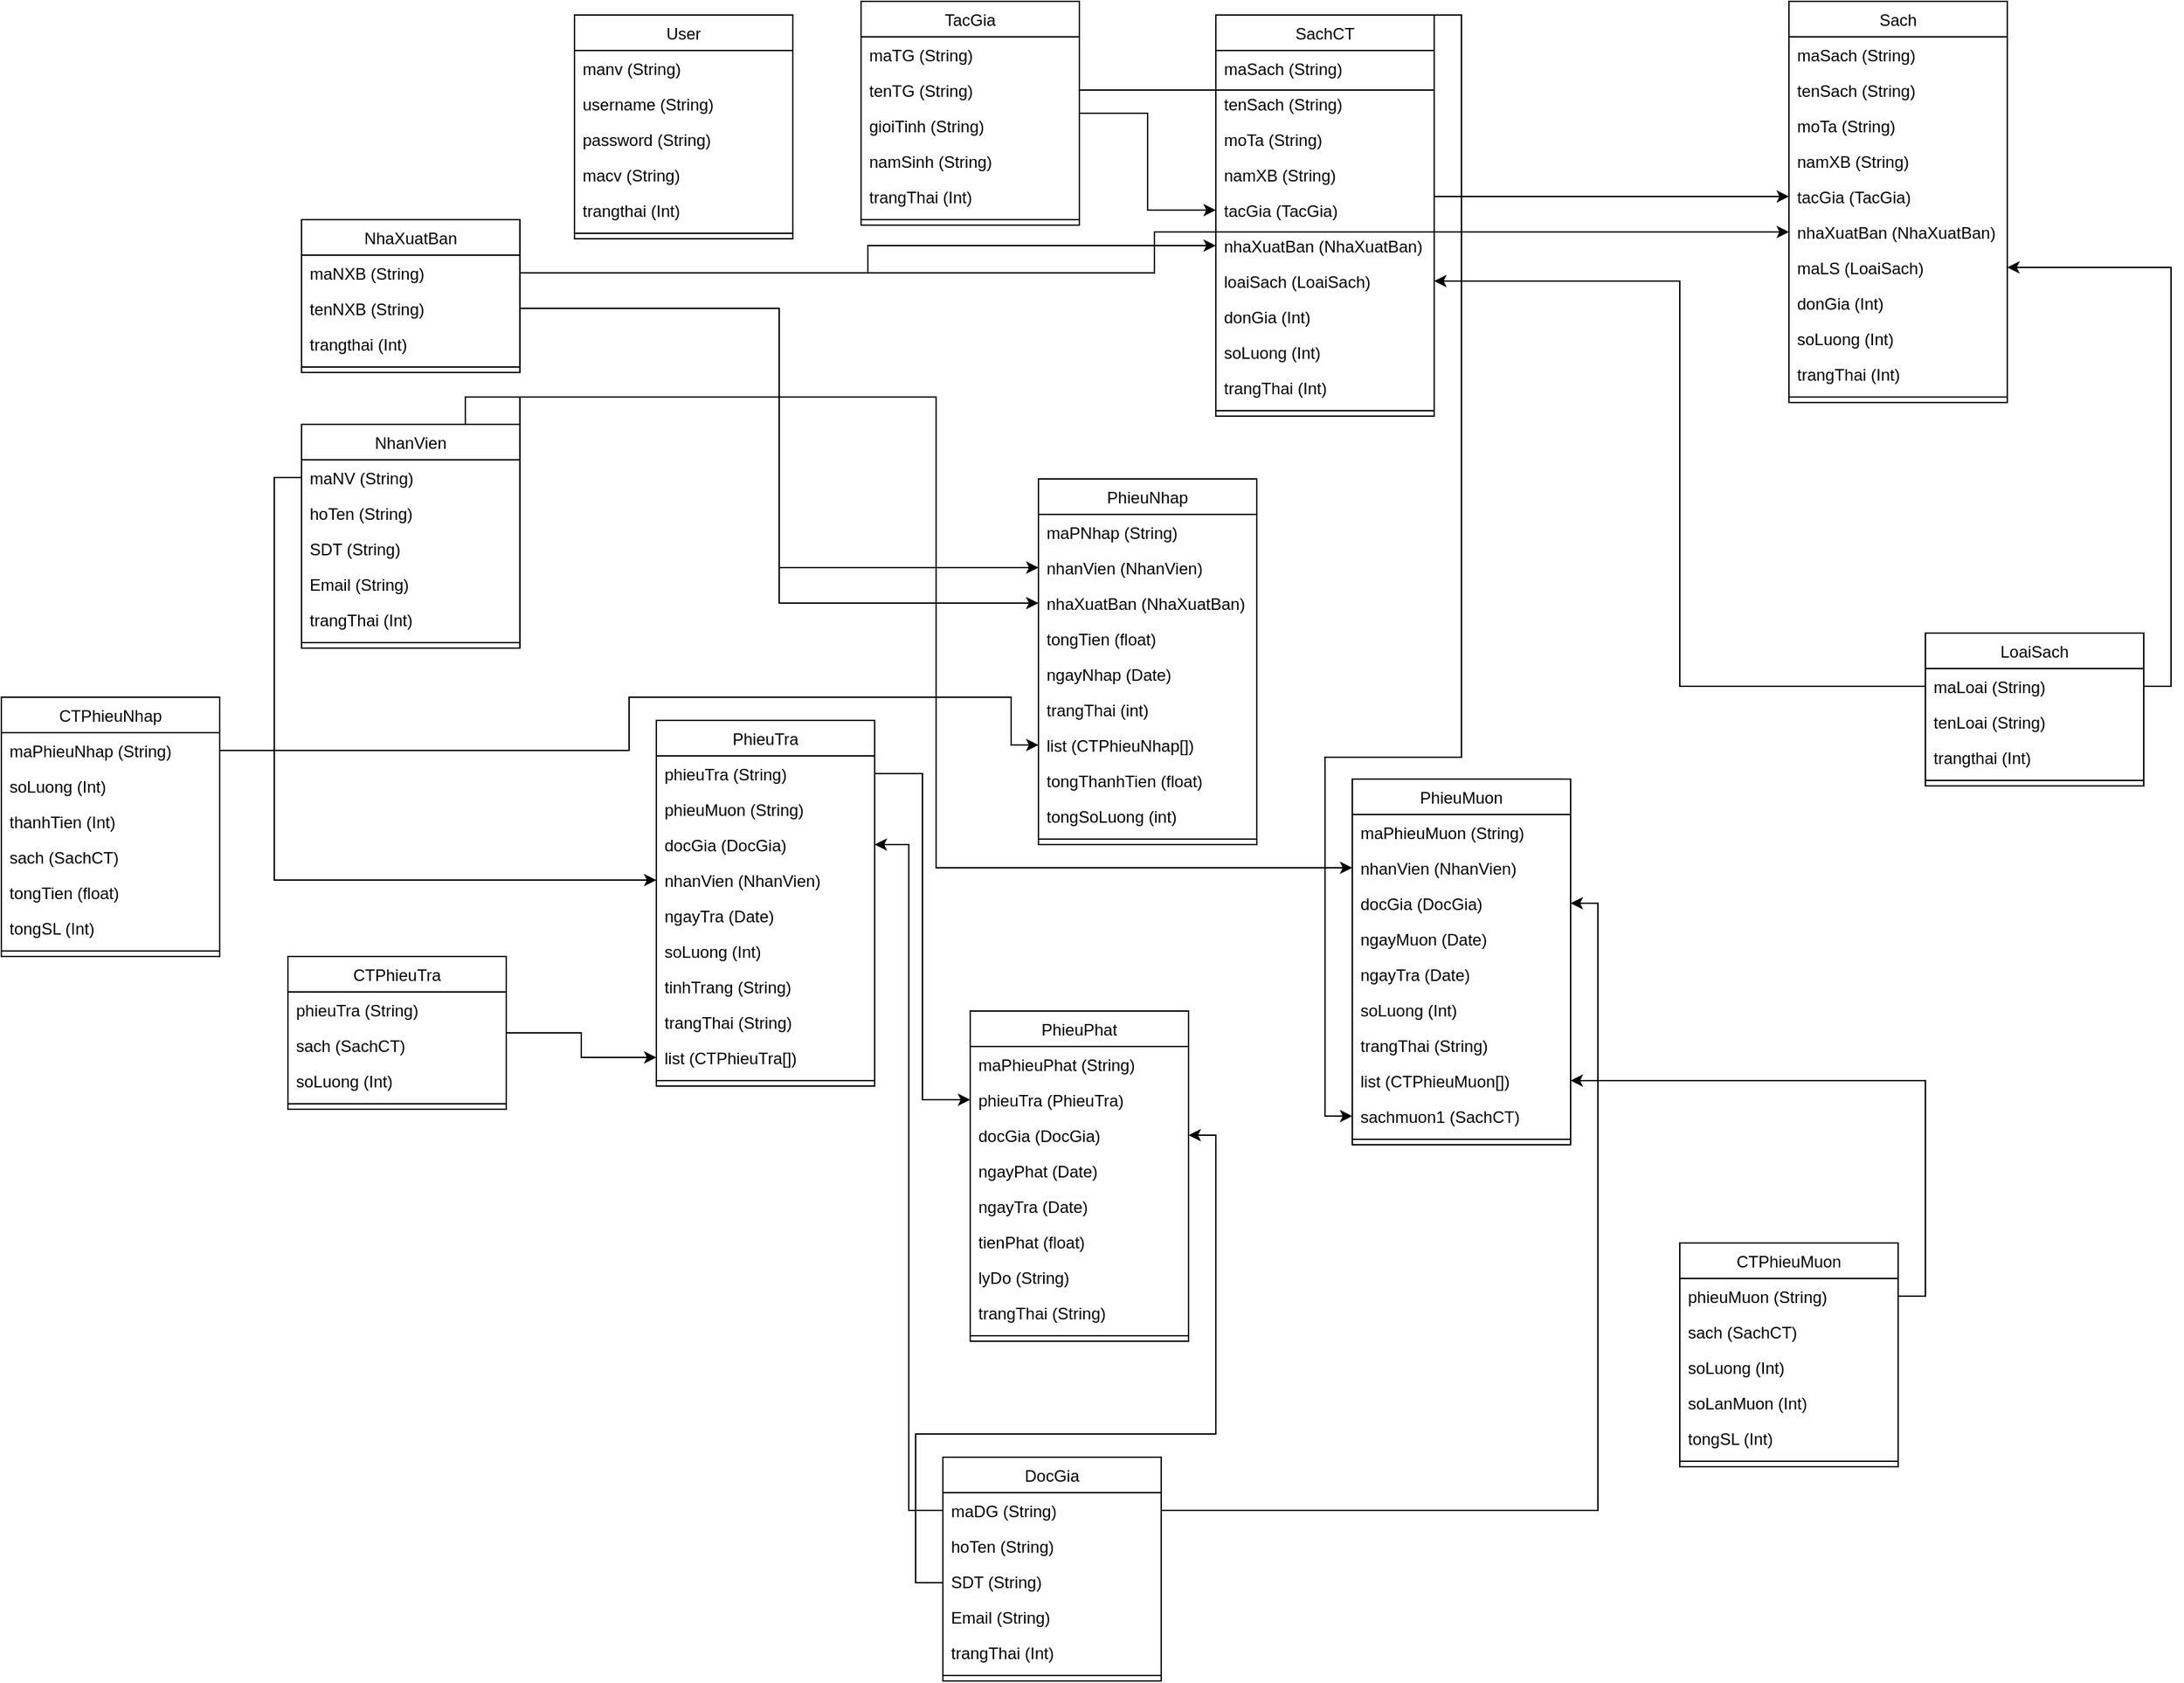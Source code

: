 <mxfile version="24.7.8">
  <diagram id="C5RBs43oDa-KdzZeNtuy" name="Page-1">
    <mxGraphModel dx="4027" dy="1262" grid="1" gridSize="10" guides="1" tooltips="1" connect="1" arrows="1" fold="1" page="1" pageScale="1" pageWidth="1169" pageHeight="827" math="0" shadow="0">
      <root>
        <mxCell id="WIyWlLk6GJQsqaUBKTNV-0" />
        <mxCell id="WIyWlLk6GJQsqaUBKTNV-1" parent="WIyWlLk6GJQsqaUBKTNV-0" />
        <mxCell id="-Nkybz_Cs5495-OaLDw_-42" value="User&#xa;" style="swimlane;fontStyle=0;align=center;verticalAlign=top;childLayout=stackLayout;horizontal=1;startSize=26;horizontalStack=0;resizeParent=1;resizeLast=0;collapsible=1;marginBottom=0;rounded=0;shadow=0;strokeWidth=1;" parent="WIyWlLk6GJQsqaUBKTNV-1" vertex="1">
          <mxGeometry x="-870" y="20" width="160" height="164" as="geometry">
            <mxRectangle x="340" y="380" width="170" height="26" as="alternateBounds" />
          </mxGeometry>
        </mxCell>
        <mxCell id="-Nkybz_Cs5495-OaLDw_-46" value="manv (String)" style="text;align=left;verticalAlign=top;spacingLeft=4;spacingRight=4;overflow=hidden;rotatable=0;points=[[0,0.5],[1,0.5]];portConstraint=eastwest;" parent="-Nkybz_Cs5495-OaLDw_-42" vertex="1">
          <mxGeometry y="26" width="160" height="26" as="geometry" />
        </mxCell>
        <mxCell id="-Nkybz_Cs5495-OaLDw_-47" value="username (String)" style="text;align=left;verticalAlign=top;spacingLeft=4;spacingRight=4;overflow=hidden;rotatable=0;points=[[0,0.5],[1,0.5]];portConstraint=eastwest;" parent="-Nkybz_Cs5495-OaLDw_-42" vertex="1">
          <mxGeometry y="52" width="160" height="26" as="geometry" />
        </mxCell>
        <mxCell id="-Nkybz_Cs5495-OaLDw_-48" value="password (String)" style="text;align=left;verticalAlign=top;spacingLeft=4;spacingRight=4;overflow=hidden;rotatable=0;points=[[0,0.5],[1,0.5]];portConstraint=eastwest;" parent="-Nkybz_Cs5495-OaLDw_-42" vertex="1">
          <mxGeometry y="78" width="160" height="26" as="geometry" />
        </mxCell>
        <mxCell id="-Nkybz_Cs5495-OaLDw_-45" value="macv (String)" style="text;align=left;verticalAlign=top;spacingLeft=4;spacingRight=4;overflow=hidden;rotatable=0;points=[[0,0.5],[1,0.5]];portConstraint=eastwest;" parent="-Nkybz_Cs5495-OaLDw_-42" vertex="1">
          <mxGeometry y="104" width="160" height="26" as="geometry" />
        </mxCell>
        <mxCell id="-Nkybz_Cs5495-OaLDw_-43" value="trangthai (Int)" style="text;align=left;verticalAlign=top;spacingLeft=4;spacingRight=4;overflow=hidden;rotatable=0;points=[[0,0.5],[1,0.5]];portConstraint=eastwest;" parent="-Nkybz_Cs5495-OaLDw_-42" vertex="1">
          <mxGeometry y="130" width="160" height="26" as="geometry" />
        </mxCell>
        <mxCell id="-Nkybz_Cs5495-OaLDw_-44" value="" style="line;html=1;strokeWidth=1;align=left;verticalAlign=middle;spacingTop=-1;spacingLeft=3;spacingRight=3;rotatable=0;labelPosition=right;points=[];portConstraint=eastwest;" parent="-Nkybz_Cs5495-OaLDw_-42" vertex="1">
          <mxGeometry y="156" width="160" height="8" as="geometry" />
        </mxCell>
        <mxCell id="vPlvpUrDzhYc5qitUB37-109" style="edgeStyle=orthogonalEdgeStyle;rounded=0;orthogonalLoop=1;jettySize=auto;html=1;" edge="1" parent="WIyWlLk6GJQsqaUBKTNV-1" source="-Nkybz_Cs5495-OaLDw_-49" target="vPlvpUrDzhYc5qitUB37-5">
          <mxGeometry relative="1" as="geometry" />
        </mxCell>
        <mxCell id="-Nkybz_Cs5495-OaLDw_-49" value="TacGia" style="swimlane;fontStyle=0;align=center;verticalAlign=top;childLayout=stackLayout;horizontal=1;startSize=26;horizontalStack=0;resizeParent=1;resizeLast=0;collapsible=1;marginBottom=0;rounded=0;shadow=0;strokeWidth=1;" parent="WIyWlLk6GJQsqaUBKTNV-1" vertex="1">
          <mxGeometry x="-660" y="10" width="160" height="164" as="geometry">
            <mxRectangle x="340" y="380" width="170" height="26" as="alternateBounds" />
          </mxGeometry>
        </mxCell>
        <mxCell id="-Nkybz_Cs5495-OaLDw_-50" value="maTG (String)" style="text;align=left;verticalAlign=top;spacingLeft=4;spacingRight=4;overflow=hidden;rotatable=0;points=[[0,0.5],[1,0.5]];portConstraint=eastwest;" parent="-Nkybz_Cs5495-OaLDw_-49" vertex="1">
          <mxGeometry y="26" width="160" height="26" as="geometry" />
        </mxCell>
        <mxCell id="-Nkybz_Cs5495-OaLDw_-51" value="tenTG (String)" style="text;align=left;verticalAlign=top;spacingLeft=4;spacingRight=4;overflow=hidden;rotatable=0;points=[[0,0.5],[1,0.5]];portConstraint=eastwest;" parent="-Nkybz_Cs5495-OaLDw_-49" vertex="1">
          <mxGeometry y="52" width="160" height="26" as="geometry" />
        </mxCell>
        <mxCell id="-Nkybz_Cs5495-OaLDw_-52" value="gioiTinh (String)" style="text;align=left;verticalAlign=top;spacingLeft=4;spacingRight=4;overflow=hidden;rotatable=0;points=[[0,0.5],[1,0.5]];portConstraint=eastwest;" parent="-Nkybz_Cs5495-OaLDw_-49" vertex="1">
          <mxGeometry y="78" width="160" height="26" as="geometry" />
        </mxCell>
        <mxCell id="-Nkybz_Cs5495-OaLDw_-53" value="namSinh (String)" style="text;align=left;verticalAlign=top;spacingLeft=4;spacingRight=4;overflow=hidden;rotatable=0;points=[[0,0.5],[1,0.5]];portConstraint=eastwest;" parent="-Nkybz_Cs5495-OaLDw_-49" vertex="1">
          <mxGeometry y="104" width="160" height="26" as="geometry" />
        </mxCell>
        <mxCell id="-Nkybz_Cs5495-OaLDw_-54" value="trangThai (Int)" style="text;align=left;verticalAlign=top;spacingLeft=4;spacingRight=4;overflow=hidden;rotatable=0;points=[[0,0.5],[1,0.5]];portConstraint=eastwest;" parent="-Nkybz_Cs5495-OaLDw_-49" vertex="1">
          <mxGeometry y="130" width="160" height="26" as="geometry" />
        </mxCell>
        <mxCell id="-Nkybz_Cs5495-OaLDw_-55" value="" style="line;html=1;strokeWidth=1;align=left;verticalAlign=middle;spacingTop=-1;spacingLeft=3;spacingRight=3;rotatable=0;labelPosition=right;points=[];portConstraint=eastwest;" parent="-Nkybz_Cs5495-OaLDw_-49" vertex="1">
          <mxGeometry y="156" width="160" height="8" as="geometry" />
        </mxCell>
        <mxCell id="-Nkybz_Cs5495-OaLDw_-56" value="Sach" style="swimlane;fontStyle=0;align=center;verticalAlign=top;childLayout=stackLayout;horizontal=1;startSize=26;horizontalStack=0;resizeParent=1;resizeLast=0;collapsible=1;marginBottom=0;rounded=0;shadow=0;strokeWidth=1;" parent="WIyWlLk6GJQsqaUBKTNV-1" vertex="1">
          <mxGeometry x="20" y="10" width="160" height="294" as="geometry">
            <mxRectangle x="340" y="380" width="170" height="26" as="alternateBounds" />
          </mxGeometry>
        </mxCell>
        <mxCell id="-Nkybz_Cs5495-OaLDw_-57" value="maSach (String)" style="text;align=left;verticalAlign=top;spacingLeft=4;spacingRight=4;overflow=hidden;rotatable=0;points=[[0,0.5],[1,0.5]];portConstraint=eastwest;" parent="-Nkybz_Cs5495-OaLDw_-56" vertex="1">
          <mxGeometry y="26" width="160" height="26" as="geometry" />
        </mxCell>
        <mxCell id="-Nkybz_Cs5495-OaLDw_-58" value="tenSach (String)" style="text;align=left;verticalAlign=top;spacingLeft=4;spacingRight=4;overflow=hidden;rotatable=0;points=[[0,0.5],[1,0.5]];portConstraint=eastwest;" parent="-Nkybz_Cs5495-OaLDw_-56" vertex="1">
          <mxGeometry y="52" width="160" height="26" as="geometry" />
        </mxCell>
        <mxCell id="-Nkybz_Cs5495-OaLDw_-59" value="moTa (String)" style="text;align=left;verticalAlign=top;spacingLeft=4;spacingRight=4;overflow=hidden;rotatable=0;points=[[0,0.5],[1,0.5]];portConstraint=eastwest;" parent="-Nkybz_Cs5495-OaLDw_-56" vertex="1">
          <mxGeometry y="78" width="160" height="26" as="geometry" />
        </mxCell>
        <mxCell id="-Nkybz_Cs5495-OaLDw_-60" value="namXB (String)" style="text;align=left;verticalAlign=top;spacingLeft=4;spacingRight=4;overflow=hidden;rotatable=0;points=[[0,0.5],[1,0.5]];portConstraint=eastwest;" parent="-Nkybz_Cs5495-OaLDw_-56" vertex="1">
          <mxGeometry y="104" width="160" height="26" as="geometry" />
        </mxCell>
        <mxCell id="-Nkybz_Cs5495-OaLDw_-61" value="tacGia (TacGia)" style="text;align=left;verticalAlign=top;spacingLeft=4;spacingRight=4;overflow=hidden;rotatable=0;points=[[0,0.5],[1,0.5]];portConstraint=eastwest;" parent="-Nkybz_Cs5495-OaLDw_-56" vertex="1">
          <mxGeometry y="130" width="160" height="26" as="geometry" />
        </mxCell>
        <mxCell id="-Nkybz_Cs5495-OaLDw_-64" value="nhaXuatBan (NhaXuatBan)" style="text;align=left;verticalAlign=top;spacingLeft=4;spacingRight=4;overflow=hidden;rotatable=0;points=[[0,0.5],[1,0.5]];portConstraint=eastwest;" parent="-Nkybz_Cs5495-OaLDw_-56" vertex="1">
          <mxGeometry y="156" width="160" height="26" as="geometry" />
        </mxCell>
        <mxCell id="-Nkybz_Cs5495-OaLDw_-65" value="maLS (LoaiSach)" style="text;align=left;verticalAlign=top;spacingLeft=4;spacingRight=4;overflow=hidden;rotatable=0;points=[[0,0.5],[1,0.5]];portConstraint=eastwest;" parent="-Nkybz_Cs5495-OaLDw_-56" vertex="1">
          <mxGeometry y="182" width="160" height="26" as="geometry" />
        </mxCell>
        <mxCell id="-Nkybz_Cs5495-OaLDw_-66" value="donGia (Int)" style="text;align=left;verticalAlign=top;spacingLeft=4;spacingRight=4;overflow=hidden;rotatable=0;points=[[0,0.5],[1,0.5]];portConstraint=eastwest;" parent="-Nkybz_Cs5495-OaLDw_-56" vertex="1">
          <mxGeometry y="208" width="160" height="26" as="geometry" />
        </mxCell>
        <mxCell id="-Nkybz_Cs5495-OaLDw_-67" value="soLuong (Int)" style="text;align=left;verticalAlign=top;spacingLeft=4;spacingRight=4;overflow=hidden;rotatable=0;points=[[0,0.5],[1,0.5]];portConstraint=eastwest;" parent="-Nkybz_Cs5495-OaLDw_-56" vertex="1">
          <mxGeometry y="234" width="160" height="26" as="geometry" />
        </mxCell>
        <mxCell id="-Nkybz_Cs5495-OaLDw_-63" value="trangThai (Int)" style="text;align=left;verticalAlign=top;spacingLeft=4;spacingRight=4;overflow=hidden;rotatable=0;points=[[0,0.5],[1,0.5]];portConstraint=eastwest;" parent="-Nkybz_Cs5495-OaLDw_-56" vertex="1">
          <mxGeometry y="260" width="160" height="26" as="geometry" />
        </mxCell>
        <mxCell id="-Nkybz_Cs5495-OaLDw_-62" value="" style="line;html=1;strokeWidth=1;align=left;verticalAlign=middle;spacingTop=-1;spacingLeft=3;spacingRight=3;rotatable=0;labelPosition=right;points=[];portConstraint=eastwest;" parent="-Nkybz_Cs5495-OaLDw_-56" vertex="1">
          <mxGeometry y="286" width="160" height="8" as="geometry" />
        </mxCell>
        <mxCell id="vPlvpUrDzhYc5qitUB37-128" style="edgeStyle=orthogonalEdgeStyle;rounded=0;orthogonalLoop=1;jettySize=auto;html=1;exitX=1;exitY=0;exitDx=0;exitDy=0;entryX=0;entryY=0.5;entryDx=0;entryDy=0;" edge="1" parent="WIyWlLk6GJQsqaUBKTNV-1" source="vPlvpUrDzhYc5qitUB37-0" target="vPlvpUrDzhYc5qitUB37-55">
          <mxGeometry relative="1" as="geometry">
            <Array as="points">
              <mxPoint x="-220" y="20" />
              <mxPoint x="-220" y="564" />
              <mxPoint x="-320" y="564" />
              <mxPoint x="-320" y="827" />
            </Array>
          </mxGeometry>
        </mxCell>
        <mxCell id="vPlvpUrDzhYc5qitUB37-0" value="SachCT" style="swimlane;fontStyle=0;align=center;verticalAlign=top;childLayout=stackLayout;horizontal=1;startSize=26;horizontalStack=0;resizeParent=1;resizeLast=0;collapsible=1;marginBottom=0;rounded=0;shadow=0;strokeWidth=1;" vertex="1" parent="WIyWlLk6GJQsqaUBKTNV-1">
          <mxGeometry x="-400" y="20" width="160" height="294" as="geometry">
            <mxRectangle x="340" y="380" width="170" height="26" as="alternateBounds" />
          </mxGeometry>
        </mxCell>
        <mxCell id="vPlvpUrDzhYc5qitUB37-1" value="maSach (String)" style="text;align=left;verticalAlign=top;spacingLeft=4;spacingRight=4;overflow=hidden;rotatable=0;points=[[0,0.5],[1,0.5]];portConstraint=eastwest;" vertex="1" parent="vPlvpUrDzhYc5qitUB37-0">
          <mxGeometry y="26" width="160" height="26" as="geometry" />
        </mxCell>
        <mxCell id="vPlvpUrDzhYc5qitUB37-2" value="tenSach (String)" style="text;align=left;verticalAlign=top;spacingLeft=4;spacingRight=4;overflow=hidden;rotatable=0;points=[[0,0.5],[1,0.5]];portConstraint=eastwest;" vertex="1" parent="vPlvpUrDzhYc5qitUB37-0">
          <mxGeometry y="52" width="160" height="26" as="geometry" />
        </mxCell>
        <mxCell id="vPlvpUrDzhYc5qitUB37-3" value="moTa (String)" style="text;align=left;verticalAlign=top;spacingLeft=4;spacingRight=4;overflow=hidden;rotatable=0;points=[[0,0.5],[1,0.5]];portConstraint=eastwest;" vertex="1" parent="vPlvpUrDzhYc5qitUB37-0">
          <mxGeometry y="78" width="160" height="26" as="geometry" />
        </mxCell>
        <mxCell id="vPlvpUrDzhYc5qitUB37-4" value="namXB (String)" style="text;align=left;verticalAlign=top;spacingLeft=4;spacingRight=4;overflow=hidden;rotatable=0;points=[[0,0.5],[1,0.5]];portConstraint=eastwest;" vertex="1" parent="vPlvpUrDzhYc5qitUB37-0">
          <mxGeometry y="104" width="160" height="26" as="geometry" />
        </mxCell>
        <mxCell id="vPlvpUrDzhYc5qitUB37-5" value="tacGia (TacGia)" style="text;align=left;verticalAlign=top;spacingLeft=4;spacingRight=4;overflow=hidden;rotatable=0;points=[[0,0.5],[1,0.5]];portConstraint=eastwest;" vertex="1" parent="vPlvpUrDzhYc5qitUB37-0">
          <mxGeometry y="130" width="160" height="26" as="geometry" />
        </mxCell>
        <mxCell id="vPlvpUrDzhYc5qitUB37-6" value="nhaXuatBan (NhaXuatBan)" style="text;align=left;verticalAlign=top;spacingLeft=4;spacingRight=4;overflow=hidden;rotatable=0;points=[[0,0.5],[1,0.5]];portConstraint=eastwest;" vertex="1" parent="vPlvpUrDzhYc5qitUB37-0">
          <mxGeometry y="156" width="160" height="26" as="geometry" />
        </mxCell>
        <mxCell id="vPlvpUrDzhYc5qitUB37-7" value="loaiSach (LoaiSach)" style="text;align=left;verticalAlign=top;spacingLeft=4;spacingRight=4;overflow=hidden;rotatable=0;points=[[0,0.5],[1,0.5]];portConstraint=eastwest;" vertex="1" parent="vPlvpUrDzhYc5qitUB37-0">
          <mxGeometry y="182" width="160" height="26" as="geometry" />
        </mxCell>
        <mxCell id="vPlvpUrDzhYc5qitUB37-8" value="donGia (Int)" style="text;align=left;verticalAlign=top;spacingLeft=4;spacingRight=4;overflow=hidden;rotatable=0;points=[[0,0.5],[1,0.5]];portConstraint=eastwest;" vertex="1" parent="vPlvpUrDzhYc5qitUB37-0">
          <mxGeometry y="208" width="160" height="26" as="geometry" />
        </mxCell>
        <mxCell id="vPlvpUrDzhYc5qitUB37-9" value="soLuong (Int)" style="text;align=left;verticalAlign=top;spacingLeft=4;spacingRight=4;overflow=hidden;rotatable=0;points=[[0,0.5],[1,0.5]];portConstraint=eastwest;" vertex="1" parent="vPlvpUrDzhYc5qitUB37-0">
          <mxGeometry y="234" width="160" height="26" as="geometry" />
        </mxCell>
        <mxCell id="vPlvpUrDzhYc5qitUB37-10" value="trangThai (Int)" style="text;align=left;verticalAlign=top;spacingLeft=4;spacingRight=4;overflow=hidden;rotatable=0;points=[[0,0.5],[1,0.5]];portConstraint=eastwest;" vertex="1" parent="vPlvpUrDzhYc5qitUB37-0">
          <mxGeometry y="260" width="160" height="26" as="geometry" />
        </mxCell>
        <mxCell id="vPlvpUrDzhYc5qitUB37-11" value="" style="line;html=1;strokeWidth=1;align=left;verticalAlign=middle;spacingTop=-1;spacingLeft=3;spacingRight=3;rotatable=0;labelPosition=right;points=[];portConstraint=eastwest;" vertex="1" parent="vPlvpUrDzhYc5qitUB37-0">
          <mxGeometry y="286" width="160" height="8" as="geometry" />
        </mxCell>
        <mxCell id="vPlvpUrDzhYc5qitUB37-12" value="PhieuPhat" style="swimlane;fontStyle=0;align=center;verticalAlign=top;childLayout=stackLayout;horizontal=1;startSize=26;horizontalStack=0;resizeParent=1;resizeLast=0;collapsible=1;marginBottom=0;rounded=0;shadow=0;strokeWidth=1;" vertex="1" parent="WIyWlLk6GJQsqaUBKTNV-1">
          <mxGeometry x="-580" y="750" width="160" height="242" as="geometry">
            <mxRectangle x="340" y="380" width="170" height="26" as="alternateBounds" />
          </mxGeometry>
        </mxCell>
        <mxCell id="vPlvpUrDzhYc5qitUB37-13" value="maPhieuPhat (String)" style="text;align=left;verticalAlign=top;spacingLeft=4;spacingRight=4;overflow=hidden;rotatable=0;points=[[0,0.5],[1,0.5]];portConstraint=eastwest;" vertex="1" parent="vPlvpUrDzhYc5qitUB37-12">
          <mxGeometry y="26" width="160" height="26" as="geometry" />
        </mxCell>
        <mxCell id="vPlvpUrDzhYc5qitUB37-14" value="phieuTra (PhieuTra)" style="text;align=left;verticalAlign=top;spacingLeft=4;spacingRight=4;overflow=hidden;rotatable=0;points=[[0,0.5],[1,0.5]];portConstraint=eastwest;" vertex="1" parent="vPlvpUrDzhYc5qitUB37-12">
          <mxGeometry y="52" width="160" height="26" as="geometry" />
        </mxCell>
        <mxCell id="vPlvpUrDzhYc5qitUB37-15" value="docGia (DocGia)" style="text;align=left;verticalAlign=top;spacingLeft=4;spacingRight=4;overflow=hidden;rotatable=0;points=[[0,0.5],[1,0.5]];portConstraint=eastwest;" vertex="1" parent="vPlvpUrDzhYc5qitUB37-12">
          <mxGeometry y="78" width="160" height="26" as="geometry" />
        </mxCell>
        <mxCell id="vPlvpUrDzhYc5qitUB37-17" value="ngayPhat (Date)" style="text;align=left;verticalAlign=top;spacingLeft=4;spacingRight=4;overflow=hidden;rotatable=0;points=[[0,0.5],[1,0.5]];portConstraint=eastwest;" vertex="1" parent="vPlvpUrDzhYc5qitUB37-12">
          <mxGeometry y="104" width="160" height="26" as="geometry" />
        </mxCell>
        <mxCell id="vPlvpUrDzhYc5qitUB37-23" value="ngayTra (Date)" style="text;align=left;verticalAlign=top;spacingLeft=4;spacingRight=4;overflow=hidden;rotatable=0;points=[[0,0.5],[1,0.5]];portConstraint=eastwest;" vertex="1" parent="vPlvpUrDzhYc5qitUB37-12">
          <mxGeometry y="130" width="160" height="26" as="geometry" />
        </mxCell>
        <mxCell id="vPlvpUrDzhYc5qitUB37-18" value="tienPhat (float)" style="text;align=left;verticalAlign=top;spacingLeft=4;spacingRight=4;overflow=hidden;rotatable=0;points=[[0,0.5],[1,0.5]];portConstraint=eastwest;" vertex="1" parent="vPlvpUrDzhYc5qitUB37-12">
          <mxGeometry y="156" width="160" height="26" as="geometry" />
        </mxCell>
        <mxCell id="vPlvpUrDzhYc5qitUB37-20" value="lyDo (String)" style="text;align=left;verticalAlign=top;spacingLeft=4;spacingRight=4;overflow=hidden;rotatable=0;points=[[0,0.5],[1,0.5]];portConstraint=eastwest;" vertex="1" parent="vPlvpUrDzhYc5qitUB37-12">
          <mxGeometry y="182" width="160" height="26" as="geometry" />
        </mxCell>
        <mxCell id="vPlvpUrDzhYc5qitUB37-24" value="trangThai (String)" style="text;align=left;verticalAlign=top;spacingLeft=4;spacingRight=4;overflow=hidden;rotatable=0;points=[[0,0.5],[1,0.5]];portConstraint=eastwest;" vertex="1" parent="vPlvpUrDzhYc5qitUB37-12">
          <mxGeometry y="208" width="160" height="26" as="geometry" />
        </mxCell>
        <mxCell id="vPlvpUrDzhYc5qitUB37-22" value="" style="line;html=1;strokeWidth=1;align=left;verticalAlign=middle;spacingTop=-1;spacingLeft=3;spacingRight=3;rotatable=0;labelPosition=right;points=[];portConstraint=eastwest;" vertex="1" parent="vPlvpUrDzhYc5qitUB37-12">
          <mxGeometry y="234" width="160" height="8" as="geometry" />
        </mxCell>
        <mxCell id="vPlvpUrDzhYc5qitUB37-35" value="PhieuNhap" style="swimlane;fontStyle=0;align=center;verticalAlign=top;childLayout=stackLayout;horizontal=1;startSize=26;horizontalStack=0;resizeParent=1;resizeLast=0;collapsible=1;marginBottom=0;rounded=0;shadow=0;strokeWidth=1;" vertex="1" parent="WIyWlLk6GJQsqaUBKTNV-1">
          <mxGeometry x="-530" y="360" width="160" height="268" as="geometry">
            <mxRectangle x="340" y="380" width="170" height="26" as="alternateBounds" />
          </mxGeometry>
        </mxCell>
        <mxCell id="vPlvpUrDzhYc5qitUB37-36" value="maPNhap (String)" style="text;align=left;verticalAlign=top;spacingLeft=4;spacingRight=4;overflow=hidden;rotatable=0;points=[[0,0.5],[1,0.5]];portConstraint=eastwest;" vertex="1" parent="vPlvpUrDzhYc5qitUB37-35">
          <mxGeometry y="26" width="160" height="26" as="geometry" />
        </mxCell>
        <mxCell id="vPlvpUrDzhYc5qitUB37-39" value="nhanVien (NhanVien)" style="text;align=left;verticalAlign=top;spacingLeft=4;spacingRight=4;overflow=hidden;rotatable=0;points=[[0,0.5],[1,0.5]];portConstraint=eastwest;" vertex="1" parent="vPlvpUrDzhYc5qitUB37-35">
          <mxGeometry y="52" width="160" height="26" as="geometry" />
        </mxCell>
        <mxCell id="vPlvpUrDzhYc5qitUB37-38" value="nhaXuatBan (NhaXuatBan)" style="text;align=left;verticalAlign=top;spacingLeft=4;spacingRight=4;overflow=hidden;rotatable=0;points=[[0,0.5],[1,0.5]];portConstraint=eastwest;" vertex="1" parent="vPlvpUrDzhYc5qitUB37-35">
          <mxGeometry y="78" width="160" height="26" as="geometry" />
        </mxCell>
        <mxCell id="vPlvpUrDzhYc5qitUB37-41" value="tongTien (float)" style="text;align=left;verticalAlign=top;spacingLeft=4;spacingRight=4;overflow=hidden;rotatable=0;points=[[0,0.5],[1,0.5]];portConstraint=eastwest;" vertex="1" parent="vPlvpUrDzhYc5qitUB37-35">
          <mxGeometry y="104" width="160" height="26" as="geometry" />
        </mxCell>
        <mxCell id="vPlvpUrDzhYc5qitUB37-40" value="ngayNhap (Date)" style="text;align=left;verticalAlign=top;spacingLeft=4;spacingRight=4;overflow=hidden;rotatable=0;points=[[0,0.5],[1,0.5]];portConstraint=eastwest;" vertex="1" parent="vPlvpUrDzhYc5qitUB37-35">
          <mxGeometry y="130" width="160" height="26" as="geometry" />
        </mxCell>
        <mxCell id="vPlvpUrDzhYc5qitUB37-43" value="trangThai (int)" style="text;align=left;verticalAlign=top;spacingLeft=4;spacingRight=4;overflow=hidden;rotatable=0;points=[[0,0.5],[1,0.5]];portConstraint=eastwest;" vertex="1" parent="vPlvpUrDzhYc5qitUB37-35">
          <mxGeometry y="156" width="160" height="26" as="geometry" />
        </mxCell>
        <mxCell id="vPlvpUrDzhYc5qitUB37-44" value="list (CTPhieuNhap[])" style="text;align=left;verticalAlign=top;spacingLeft=4;spacingRight=4;overflow=hidden;rotatable=0;points=[[0,0.5],[1,0.5]];portConstraint=eastwest;" vertex="1" parent="vPlvpUrDzhYc5qitUB37-35">
          <mxGeometry y="182" width="160" height="26" as="geometry" />
        </mxCell>
        <mxCell id="vPlvpUrDzhYc5qitUB37-46" value="tongThanhTien (float)" style="text;align=left;verticalAlign=top;spacingLeft=4;spacingRight=4;overflow=hidden;rotatable=0;points=[[0,0.5],[1,0.5]];portConstraint=eastwest;" vertex="1" parent="vPlvpUrDzhYc5qitUB37-35">
          <mxGeometry y="208" width="160" height="26" as="geometry" />
        </mxCell>
        <mxCell id="vPlvpUrDzhYc5qitUB37-47" value="tongSoLuong (int)" style="text;align=left;verticalAlign=top;spacingLeft=4;spacingRight=4;overflow=hidden;rotatable=0;points=[[0,0.5],[1,0.5]];portConstraint=eastwest;" vertex="1" parent="vPlvpUrDzhYc5qitUB37-35">
          <mxGeometry y="234" width="160" height="26" as="geometry" />
        </mxCell>
        <mxCell id="vPlvpUrDzhYc5qitUB37-45" value="" style="line;html=1;strokeWidth=1;align=left;verticalAlign=middle;spacingTop=-1;spacingLeft=3;spacingRight=3;rotatable=0;labelPosition=right;points=[];portConstraint=eastwest;" vertex="1" parent="vPlvpUrDzhYc5qitUB37-35">
          <mxGeometry y="260" width="160" height="8" as="geometry" />
        </mxCell>
        <mxCell id="vPlvpUrDzhYc5qitUB37-48" value="PhieuMuon" style="swimlane;fontStyle=0;align=center;verticalAlign=top;childLayout=stackLayout;horizontal=1;startSize=26;horizontalStack=0;resizeParent=1;resizeLast=0;collapsible=1;marginBottom=0;rounded=0;shadow=0;strokeWidth=1;" vertex="1" parent="WIyWlLk6GJQsqaUBKTNV-1">
          <mxGeometry x="-300" y="580" width="160" height="268" as="geometry">
            <mxRectangle x="340" y="380" width="170" height="26" as="alternateBounds" />
          </mxGeometry>
        </mxCell>
        <mxCell id="vPlvpUrDzhYc5qitUB37-49" value="maPhieuMuon (String)" style="text;align=left;verticalAlign=top;spacingLeft=4;spacingRight=4;overflow=hidden;rotatable=0;points=[[0,0.5],[1,0.5]];portConstraint=eastwest;" vertex="1" parent="vPlvpUrDzhYc5qitUB37-48">
          <mxGeometry y="26" width="160" height="26" as="geometry" />
        </mxCell>
        <mxCell id="vPlvpUrDzhYc5qitUB37-52" value="nhanVien (NhanVien)" style="text;align=left;verticalAlign=top;spacingLeft=4;spacingRight=4;overflow=hidden;rotatable=0;points=[[0,0.5],[1,0.5]];portConstraint=eastwest;" vertex="1" parent="vPlvpUrDzhYc5qitUB37-48">
          <mxGeometry y="52" width="160" height="26" as="geometry" />
        </mxCell>
        <mxCell id="vPlvpUrDzhYc5qitUB37-51" value="docGia (DocGia)" style="text;align=left;verticalAlign=top;spacingLeft=4;spacingRight=4;overflow=hidden;rotatable=0;points=[[0,0.5],[1,0.5]];portConstraint=eastwest;" vertex="1" parent="vPlvpUrDzhYc5qitUB37-48">
          <mxGeometry y="78" width="160" height="26" as="geometry" />
        </mxCell>
        <mxCell id="vPlvpUrDzhYc5qitUB37-59" value="ngayMuon (Date)" style="text;align=left;verticalAlign=top;spacingLeft=4;spacingRight=4;overflow=hidden;rotatable=0;points=[[0,0.5],[1,0.5]];portConstraint=eastwest;" vertex="1" parent="vPlvpUrDzhYc5qitUB37-48">
          <mxGeometry y="104" width="160" height="26" as="geometry" />
        </mxCell>
        <mxCell id="vPlvpUrDzhYc5qitUB37-53" value="ngayTra (Date)" style="text;align=left;verticalAlign=top;spacingLeft=4;spacingRight=4;overflow=hidden;rotatable=0;points=[[0,0.5],[1,0.5]];portConstraint=eastwest;" vertex="1" parent="vPlvpUrDzhYc5qitUB37-48">
          <mxGeometry y="130" width="160" height="26" as="geometry" />
        </mxCell>
        <mxCell id="vPlvpUrDzhYc5qitUB37-54" value="soLuong (Int)" style="text;align=left;verticalAlign=top;spacingLeft=4;spacingRight=4;overflow=hidden;rotatable=0;points=[[0,0.5],[1,0.5]];portConstraint=eastwest;" vertex="1" parent="vPlvpUrDzhYc5qitUB37-48">
          <mxGeometry y="156" width="160" height="26" as="geometry" />
        </mxCell>
        <mxCell id="vPlvpUrDzhYc5qitUB37-56" value="trangThai (String)" style="text;align=left;verticalAlign=top;spacingLeft=4;spacingRight=4;overflow=hidden;rotatable=0;points=[[0,0.5],[1,0.5]];portConstraint=eastwest;" vertex="1" parent="vPlvpUrDzhYc5qitUB37-48">
          <mxGeometry y="182" width="160" height="26" as="geometry" />
        </mxCell>
        <mxCell id="vPlvpUrDzhYc5qitUB37-57" value="list (CTPhieuMuon[])" style="text;align=left;verticalAlign=top;spacingLeft=4;spacingRight=4;overflow=hidden;rotatable=0;points=[[0,0.5],[1,0.5]];portConstraint=eastwest;" vertex="1" parent="vPlvpUrDzhYc5qitUB37-48">
          <mxGeometry y="208" width="160" height="26" as="geometry" />
        </mxCell>
        <mxCell id="vPlvpUrDzhYc5qitUB37-55" value="sachmuon1 (SachCT)" style="text;align=left;verticalAlign=top;spacingLeft=4;spacingRight=4;overflow=hidden;rotatable=0;points=[[0,0.5],[1,0.5]];portConstraint=eastwest;" vertex="1" parent="vPlvpUrDzhYc5qitUB37-48">
          <mxGeometry y="234" width="160" height="26" as="geometry" />
        </mxCell>
        <mxCell id="vPlvpUrDzhYc5qitUB37-58" value="" style="line;html=1;strokeWidth=1;align=left;verticalAlign=middle;spacingTop=-1;spacingLeft=3;spacingRight=3;rotatable=0;labelPosition=right;points=[];portConstraint=eastwest;" vertex="1" parent="vPlvpUrDzhYc5qitUB37-48">
          <mxGeometry y="260" width="160" height="8" as="geometry" />
        </mxCell>
        <mxCell id="vPlvpUrDzhYc5qitUB37-60" value="NhaXuatBan" style="swimlane;fontStyle=0;align=center;verticalAlign=top;childLayout=stackLayout;horizontal=1;startSize=26;horizontalStack=0;resizeParent=1;resizeLast=0;collapsible=1;marginBottom=0;rounded=0;shadow=0;strokeWidth=1;" vertex="1" parent="WIyWlLk6GJQsqaUBKTNV-1">
          <mxGeometry x="-1070" y="170" width="160" height="112" as="geometry">
            <mxRectangle x="340" y="380" width="170" height="26" as="alternateBounds" />
          </mxGeometry>
        </mxCell>
        <mxCell id="vPlvpUrDzhYc5qitUB37-61" value="maNXB (String)" style="text;align=left;verticalAlign=top;spacingLeft=4;spacingRight=4;overflow=hidden;rotatable=0;points=[[0,0.5],[1,0.5]];portConstraint=eastwest;" vertex="1" parent="vPlvpUrDzhYc5qitUB37-60">
          <mxGeometry y="26" width="160" height="26" as="geometry" />
        </mxCell>
        <mxCell id="vPlvpUrDzhYc5qitUB37-62" value="tenNXB (String)" style="text;align=left;verticalAlign=top;spacingLeft=4;spacingRight=4;overflow=hidden;rotatable=0;points=[[0,0.5],[1,0.5]];portConstraint=eastwest;" vertex="1" parent="vPlvpUrDzhYc5qitUB37-60">
          <mxGeometry y="52" width="160" height="26" as="geometry" />
        </mxCell>
        <mxCell id="vPlvpUrDzhYc5qitUB37-65" value="trangthai (Int)" style="text;align=left;verticalAlign=top;spacingLeft=4;spacingRight=4;overflow=hidden;rotatable=0;points=[[0,0.5],[1,0.5]];portConstraint=eastwest;" vertex="1" parent="vPlvpUrDzhYc5qitUB37-60">
          <mxGeometry y="78" width="160" height="26" as="geometry" />
        </mxCell>
        <mxCell id="vPlvpUrDzhYc5qitUB37-66" value="" style="line;html=1;strokeWidth=1;align=left;verticalAlign=middle;spacingTop=-1;spacingLeft=3;spacingRight=3;rotatable=0;labelPosition=right;points=[];portConstraint=eastwest;" vertex="1" parent="vPlvpUrDzhYc5qitUB37-60">
          <mxGeometry y="104" width="160" height="8" as="geometry" />
        </mxCell>
        <mxCell id="vPlvpUrDzhYc5qitUB37-123" style="edgeStyle=orthogonalEdgeStyle;rounded=0;orthogonalLoop=1;jettySize=auto;html=1;exitX=0.75;exitY=0;exitDx=0;exitDy=0;entryX=0;entryY=0.5;entryDx=0;entryDy=0;" edge="1" parent="WIyWlLk6GJQsqaUBKTNV-1" source="vPlvpUrDzhYc5qitUB37-67" target="vPlvpUrDzhYc5qitUB37-39">
          <mxGeometry relative="1" as="geometry" />
        </mxCell>
        <mxCell id="vPlvpUrDzhYc5qitUB37-125" style="edgeStyle=orthogonalEdgeStyle;rounded=0;orthogonalLoop=1;jettySize=auto;html=1;exitX=1;exitY=0;exitDx=0;exitDy=0;entryX=0;entryY=0.5;entryDx=0;entryDy=0;" edge="1" parent="WIyWlLk6GJQsqaUBKTNV-1" source="vPlvpUrDzhYc5qitUB37-67" target="vPlvpUrDzhYc5qitUB37-52">
          <mxGeometry relative="1" as="geometry" />
        </mxCell>
        <mxCell id="vPlvpUrDzhYc5qitUB37-67" value="NhanVien" style="swimlane;fontStyle=0;align=center;verticalAlign=top;childLayout=stackLayout;horizontal=1;startSize=26;horizontalStack=0;resizeParent=1;resizeLast=0;collapsible=1;marginBottom=0;rounded=0;shadow=0;strokeWidth=1;" vertex="1" parent="WIyWlLk6GJQsqaUBKTNV-1">
          <mxGeometry x="-1070" y="320" width="160" height="164" as="geometry">
            <mxRectangle x="340" y="380" width="170" height="26" as="alternateBounds" />
          </mxGeometry>
        </mxCell>
        <mxCell id="vPlvpUrDzhYc5qitUB37-68" value="maNV (String)" style="text;align=left;verticalAlign=top;spacingLeft=4;spacingRight=4;overflow=hidden;rotatable=0;points=[[0,0.5],[1,0.5]];portConstraint=eastwest;" vertex="1" parent="vPlvpUrDzhYc5qitUB37-67">
          <mxGeometry y="26" width="160" height="26" as="geometry" />
        </mxCell>
        <mxCell id="vPlvpUrDzhYc5qitUB37-69" value="hoTen (String)" style="text;align=left;verticalAlign=top;spacingLeft=4;spacingRight=4;overflow=hidden;rotatable=0;points=[[0,0.5],[1,0.5]];portConstraint=eastwest;" vertex="1" parent="vPlvpUrDzhYc5qitUB37-67">
          <mxGeometry y="52" width="160" height="26" as="geometry" />
        </mxCell>
        <mxCell id="vPlvpUrDzhYc5qitUB37-70" value="SDT (String)" style="text;align=left;verticalAlign=top;spacingLeft=4;spacingRight=4;overflow=hidden;rotatable=0;points=[[0,0.5],[1,0.5]];portConstraint=eastwest;" vertex="1" parent="vPlvpUrDzhYc5qitUB37-67">
          <mxGeometry y="78" width="160" height="26" as="geometry" />
        </mxCell>
        <mxCell id="vPlvpUrDzhYc5qitUB37-71" value="Email (String)" style="text;align=left;verticalAlign=top;spacingLeft=4;spacingRight=4;overflow=hidden;rotatable=0;points=[[0,0.5],[1,0.5]];portConstraint=eastwest;" vertex="1" parent="vPlvpUrDzhYc5qitUB37-67">
          <mxGeometry y="104" width="160" height="26" as="geometry" />
        </mxCell>
        <mxCell id="vPlvpUrDzhYc5qitUB37-72" value="trangThai (Int)" style="text;align=left;verticalAlign=top;spacingLeft=4;spacingRight=4;overflow=hidden;rotatable=0;points=[[0,0.5],[1,0.5]];portConstraint=eastwest;" vertex="1" parent="vPlvpUrDzhYc5qitUB37-67">
          <mxGeometry y="130" width="160" height="26" as="geometry" />
        </mxCell>
        <mxCell id="vPlvpUrDzhYc5qitUB37-73" value="" style="line;html=1;strokeWidth=1;align=left;verticalAlign=middle;spacingTop=-1;spacingLeft=3;spacingRight=3;rotatable=0;labelPosition=right;points=[];portConstraint=eastwest;" vertex="1" parent="vPlvpUrDzhYc5qitUB37-67">
          <mxGeometry y="156" width="160" height="8" as="geometry" />
        </mxCell>
        <mxCell id="vPlvpUrDzhYc5qitUB37-74" value="LoaiSach" style="swimlane;fontStyle=0;align=center;verticalAlign=top;childLayout=stackLayout;horizontal=1;startSize=26;horizontalStack=0;resizeParent=1;resizeLast=0;collapsible=1;marginBottom=0;rounded=0;shadow=0;strokeWidth=1;" vertex="1" parent="WIyWlLk6GJQsqaUBKTNV-1">
          <mxGeometry x="120" y="473" width="160" height="112" as="geometry">
            <mxRectangle x="340" y="380" width="170" height="26" as="alternateBounds" />
          </mxGeometry>
        </mxCell>
        <mxCell id="vPlvpUrDzhYc5qitUB37-75" value="maLoai (String)" style="text;align=left;verticalAlign=top;spacingLeft=4;spacingRight=4;overflow=hidden;rotatable=0;points=[[0,0.5],[1,0.5]];portConstraint=eastwest;" vertex="1" parent="vPlvpUrDzhYc5qitUB37-74">
          <mxGeometry y="26" width="160" height="26" as="geometry" />
        </mxCell>
        <mxCell id="vPlvpUrDzhYc5qitUB37-76" value="tenLoai (String)" style="text;align=left;verticalAlign=top;spacingLeft=4;spacingRight=4;overflow=hidden;rotatable=0;points=[[0,0.5],[1,0.5]];portConstraint=eastwest;" vertex="1" parent="vPlvpUrDzhYc5qitUB37-74">
          <mxGeometry y="52" width="160" height="26" as="geometry" />
        </mxCell>
        <mxCell id="vPlvpUrDzhYc5qitUB37-77" value="trangthai (Int)" style="text;align=left;verticalAlign=top;spacingLeft=4;spacingRight=4;overflow=hidden;rotatable=0;points=[[0,0.5],[1,0.5]];portConstraint=eastwest;" vertex="1" parent="vPlvpUrDzhYc5qitUB37-74">
          <mxGeometry y="78" width="160" height="26" as="geometry" />
        </mxCell>
        <mxCell id="vPlvpUrDzhYc5qitUB37-78" value="" style="line;html=1;strokeWidth=1;align=left;verticalAlign=middle;spacingTop=-1;spacingLeft=3;spacingRight=3;rotatable=0;labelPosition=right;points=[];portConstraint=eastwest;" vertex="1" parent="vPlvpUrDzhYc5qitUB37-74">
          <mxGeometry y="104" width="160" height="8" as="geometry" />
        </mxCell>
        <mxCell id="vPlvpUrDzhYc5qitUB37-79" value="DocGia" style="swimlane;fontStyle=0;align=center;verticalAlign=top;childLayout=stackLayout;horizontal=1;startSize=26;horizontalStack=0;resizeParent=1;resizeLast=0;collapsible=1;marginBottom=0;rounded=0;shadow=0;strokeWidth=1;" vertex="1" parent="WIyWlLk6GJQsqaUBKTNV-1">
          <mxGeometry x="-600" y="1077" width="160" height="164" as="geometry">
            <mxRectangle x="340" y="380" width="170" height="26" as="alternateBounds" />
          </mxGeometry>
        </mxCell>
        <mxCell id="vPlvpUrDzhYc5qitUB37-80" value="maDG (String)" style="text;align=left;verticalAlign=top;spacingLeft=4;spacingRight=4;overflow=hidden;rotatable=0;points=[[0,0.5],[1,0.5]];portConstraint=eastwest;" vertex="1" parent="vPlvpUrDzhYc5qitUB37-79">
          <mxGeometry y="26" width="160" height="26" as="geometry" />
        </mxCell>
        <mxCell id="vPlvpUrDzhYc5qitUB37-81" value="hoTen (String)" style="text;align=left;verticalAlign=top;spacingLeft=4;spacingRight=4;overflow=hidden;rotatable=0;points=[[0,0.5],[1,0.5]];portConstraint=eastwest;" vertex="1" parent="vPlvpUrDzhYc5qitUB37-79">
          <mxGeometry y="52" width="160" height="26" as="geometry" />
        </mxCell>
        <mxCell id="vPlvpUrDzhYc5qitUB37-82" value="SDT (String)" style="text;align=left;verticalAlign=top;spacingLeft=4;spacingRight=4;overflow=hidden;rotatable=0;points=[[0,0.5],[1,0.5]];portConstraint=eastwest;" vertex="1" parent="vPlvpUrDzhYc5qitUB37-79">
          <mxGeometry y="78" width="160" height="26" as="geometry" />
        </mxCell>
        <mxCell id="vPlvpUrDzhYc5qitUB37-83" value="Email (String)" style="text;align=left;verticalAlign=top;spacingLeft=4;spacingRight=4;overflow=hidden;rotatable=0;points=[[0,0.5],[1,0.5]];portConstraint=eastwest;" vertex="1" parent="vPlvpUrDzhYc5qitUB37-79">
          <mxGeometry y="104" width="160" height="26" as="geometry" />
        </mxCell>
        <mxCell id="vPlvpUrDzhYc5qitUB37-84" value="trangThai (Int)" style="text;align=left;verticalAlign=top;spacingLeft=4;spacingRight=4;overflow=hidden;rotatable=0;points=[[0,0.5],[1,0.5]];portConstraint=eastwest;" vertex="1" parent="vPlvpUrDzhYc5qitUB37-79">
          <mxGeometry y="130" width="160" height="26" as="geometry" />
        </mxCell>
        <mxCell id="vPlvpUrDzhYc5qitUB37-85" value="" style="line;html=1;strokeWidth=1;align=left;verticalAlign=middle;spacingTop=-1;spacingLeft=3;spacingRight=3;rotatable=0;labelPosition=right;points=[];portConstraint=eastwest;" vertex="1" parent="vPlvpUrDzhYc5qitUB37-79">
          <mxGeometry y="156" width="160" height="8" as="geometry" />
        </mxCell>
        <mxCell id="vPlvpUrDzhYc5qitUB37-131" style="edgeStyle=orthogonalEdgeStyle;rounded=0;orthogonalLoop=1;jettySize=auto;html=1;entryX=0;entryY=0.5;entryDx=0;entryDy=0;" edge="1" parent="WIyWlLk6GJQsqaUBKTNV-1" source="vPlvpUrDzhYc5qitUB37-86" target="-Nkybz_Cs5495-OaLDw_-90">
          <mxGeometry relative="1" as="geometry" />
        </mxCell>
        <mxCell id="vPlvpUrDzhYc5qitUB37-86" value="CTPhieuTra" style="swimlane;fontStyle=0;align=center;verticalAlign=top;childLayout=stackLayout;horizontal=1;startSize=26;horizontalStack=0;resizeParent=1;resizeLast=0;collapsible=1;marginBottom=0;rounded=0;shadow=0;strokeWidth=1;" vertex="1" parent="WIyWlLk6GJQsqaUBKTNV-1">
          <mxGeometry x="-1080" y="710" width="160" height="112" as="geometry">
            <mxRectangle x="340" y="380" width="170" height="26" as="alternateBounds" />
          </mxGeometry>
        </mxCell>
        <mxCell id="vPlvpUrDzhYc5qitUB37-87" value="phieuTra (String)" style="text;align=left;verticalAlign=top;spacingLeft=4;spacingRight=4;overflow=hidden;rotatable=0;points=[[0,0.5],[1,0.5]];portConstraint=eastwest;" vertex="1" parent="vPlvpUrDzhYc5qitUB37-86">
          <mxGeometry y="26" width="160" height="26" as="geometry" />
        </mxCell>
        <mxCell id="vPlvpUrDzhYc5qitUB37-88" value="sach (SachCT)" style="text;align=left;verticalAlign=top;spacingLeft=4;spacingRight=4;overflow=hidden;rotatable=0;points=[[0,0.5],[1,0.5]];portConstraint=eastwest;" vertex="1" parent="vPlvpUrDzhYc5qitUB37-86">
          <mxGeometry y="52" width="160" height="26" as="geometry" />
        </mxCell>
        <mxCell id="vPlvpUrDzhYc5qitUB37-89" value="soLuong (Int)" style="text;align=left;verticalAlign=top;spacingLeft=4;spacingRight=4;overflow=hidden;rotatable=0;points=[[0,0.5],[1,0.5]];portConstraint=eastwest;" vertex="1" parent="vPlvpUrDzhYc5qitUB37-86">
          <mxGeometry y="78" width="160" height="26" as="geometry" />
        </mxCell>
        <mxCell id="vPlvpUrDzhYc5qitUB37-90" value="" style="line;html=1;strokeWidth=1;align=left;verticalAlign=middle;spacingTop=-1;spacingLeft=3;spacingRight=3;rotatable=0;labelPosition=right;points=[];portConstraint=eastwest;" vertex="1" parent="vPlvpUrDzhYc5qitUB37-86">
          <mxGeometry y="104" width="160" height="8" as="geometry" />
        </mxCell>
        <mxCell id="vPlvpUrDzhYc5qitUB37-91" value="CTPhieuNhap" style="swimlane;fontStyle=0;align=center;verticalAlign=top;childLayout=stackLayout;horizontal=1;startSize=26;horizontalStack=0;resizeParent=1;resizeLast=0;collapsible=1;marginBottom=0;rounded=0;shadow=0;strokeWidth=1;" vertex="1" parent="WIyWlLk6GJQsqaUBKTNV-1">
          <mxGeometry x="-1290" y="520" width="160" height="190" as="geometry">
            <mxRectangle x="340" y="380" width="170" height="26" as="alternateBounds" />
          </mxGeometry>
        </mxCell>
        <mxCell id="vPlvpUrDzhYc5qitUB37-92" value="maPhieuNhap (String)" style="text;align=left;verticalAlign=top;spacingLeft=4;spacingRight=4;overflow=hidden;rotatable=0;points=[[0,0.5],[1,0.5]];portConstraint=eastwest;" vertex="1" parent="vPlvpUrDzhYc5qitUB37-91">
          <mxGeometry y="26" width="160" height="26" as="geometry" />
        </mxCell>
        <mxCell id="vPlvpUrDzhYc5qitUB37-93" value="soLuong (Int)" style="text;align=left;verticalAlign=top;spacingLeft=4;spacingRight=4;overflow=hidden;rotatable=0;points=[[0,0.5],[1,0.5]];portConstraint=eastwest;" vertex="1" parent="vPlvpUrDzhYc5qitUB37-91">
          <mxGeometry y="52" width="160" height="26" as="geometry" />
        </mxCell>
        <mxCell id="vPlvpUrDzhYc5qitUB37-96" value="thanhTien (Int)" style="text;align=left;verticalAlign=top;spacingLeft=4;spacingRight=4;overflow=hidden;rotatable=0;points=[[0,0.5],[1,0.5]];portConstraint=eastwest;" vertex="1" parent="vPlvpUrDzhYc5qitUB37-91">
          <mxGeometry y="78" width="160" height="26" as="geometry" />
        </mxCell>
        <mxCell id="vPlvpUrDzhYc5qitUB37-99" value="sach (SachCT)" style="text;align=left;verticalAlign=top;spacingLeft=4;spacingRight=4;overflow=hidden;rotatable=0;points=[[0,0.5],[1,0.5]];portConstraint=eastwest;" vertex="1" parent="vPlvpUrDzhYc5qitUB37-91">
          <mxGeometry y="104" width="160" height="26" as="geometry" />
        </mxCell>
        <mxCell id="vPlvpUrDzhYc5qitUB37-97" value="tongTien (float)" style="text;align=left;verticalAlign=top;spacingLeft=4;spacingRight=4;overflow=hidden;rotatable=0;points=[[0,0.5],[1,0.5]];portConstraint=eastwest;" vertex="1" parent="vPlvpUrDzhYc5qitUB37-91">
          <mxGeometry y="130" width="160" height="26" as="geometry" />
        </mxCell>
        <mxCell id="vPlvpUrDzhYc5qitUB37-98" value="tongSL (Int)" style="text;align=left;verticalAlign=top;spacingLeft=4;spacingRight=4;overflow=hidden;rotatable=0;points=[[0,0.5],[1,0.5]];portConstraint=eastwest;" vertex="1" parent="vPlvpUrDzhYc5qitUB37-91">
          <mxGeometry y="156" width="160" height="26" as="geometry" />
        </mxCell>
        <mxCell id="vPlvpUrDzhYc5qitUB37-95" value="" style="line;html=1;strokeWidth=1;align=left;verticalAlign=middle;spacingTop=-1;spacingLeft=3;spacingRight=3;rotatable=0;labelPosition=right;points=[];portConstraint=eastwest;" vertex="1" parent="vPlvpUrDzhYc5qitUB37-91">
          <mxGeometry y="182" width="160" height="8" as="geometry" />
        </mxCell>
        <mxCell id="vPlvpUrDzhYc5qitUB37-100" value="CTPhieuMuon" style="swimlane;fontStyle=0;align=center;verticalAlign=top;childLayout=stackLayout;horizontal=1;startSize=26;horizontalStack=0;resizeParent=1;resizeLast=0;collapsible=1;marginBottom=0;rounded=0;shadow=0;strokeWidth=1;" vertex="1" parent="WIyWlLk6GJQsqaUBKTNV-1">
          <mxGeometry x="-60" y="920" width="160" height="164" as="geometry">
            <mxRectangle x="340" y="380" width="170" height="26" as="alternateBounds" />
          </mxGeometry>
        </mxCell>
        <mxCell id="vPlvpUrDzhYc5qitUB37-101" value="phieuMuon (String)" style="text;align=left;verticalAlign=top;spacingLeft=4;spacingRight=4;overflow=hidden;rotatable=0;points=[[0,0.5],[1,0.5]];portConstraint=eastwest;" vertex="1" parent="vPlvpUrDzhYc5qitUB37-100">
          <mxGeometry y="26" width="160" height="26" as="geometry" />
        </mxCell>
        <mxCell id="vPlvpUrDzhYc5qitUB37-104" value="sach (SachCT)" style="text;align=left;verticalAlign=top;spacingLeft=4;spacingRight=4;overflow=hidden;rotatable=0;points=[[0,0.5],[1,0.5]];portConstraint=eastwest;" vertex="1" parent="vPlvpUrDzhYc5qitUB37-100">
          <mxGeometry y="52" width="160" height="26" as="geometry" />
        </mxCell>
        <mxCell id="vPlvpUrDzhYc5qitUB37-102" value="soLuong (Int)" style="text;align=left;verticalAlign=top;spacingLeft=4;spacingRight=4;overflow=hidden;rotatable=0;points=[[0,0.5],[1,0.5]];portConstraint=eastwest;" vertex="1" parent="vPlvpUrDzhYc5qitUB37-100">
          <mxGeometry y="78" width="160" height="26" as="geometry" />
        </mxCell>
        <mxCell id="vPlvpUrDzhYc5qitUB37-108" value="soLanMuon (Int)" style="text;align=left;verticalAlign=top;spacingLeft=4;spacingRight=4;overflow=hidden;rotatable=0;points=[[0,0.5],[1,0.5]];portConstraint=eastwest;" vertex="1" parent="vPlvpUrDzhYc5qitUB37-100">
          <mxGeometry y="104" width="160" height="26" as="geometry" />
        </mxCell>
        <mxCell id="vPlvpUrDzhYc5qitUB37-106" value="tongSL (Int)" style="text;align=left;verticalAlign=top;spacingLeft=4;spacingRight=4;overflow=hidden;rotatable=0;points=[[0,0.5],[1,0.5]];portConstraint=eastwest;" vertex="1" parent="vPlvpUrDzhYc5qitUB37-100">
          <mxGeometry y="130" width="160" height="26" as="geometry" />
        </mxCell>
        <mxCell id="vPlvpUrDzhYc5qitUB37-107" value="" style="line;html=1;strokeWidth=1;align=left;verticalAlign=middle;spacingTop=-1;spacingLeft=3;spacingRight=3;rotatable=0;labelPosition=right;points=[];portConstraint=eastwest;" vertex="1" parent="vPlvpUrDzhYc5qitUB37-100">
          <mxGeometry y="156" width="160" height="8" as="geometry" />
        </mxCell>
        <mxCell id="vPlvpUrDzhYc5qitUB37-110" style="edgeStyle=orthogonalEdgeStyle;rounded=0;orthogonalLoop=1;jettySize=auto;html=1;" edge="1" parent="WIyWlLk6GJQsqaUBKTNV-1" source="vPlvpUrDzhYc5qitUB37-61" target="vPlvpUrDzhYc5qitUB37-6">
          <mxGeometry relative="1" as="geometry" />
        </mxCell>
        <mxCell id="vPlvpUrDzhYc5qitUB37-111" style="edgeStyle=orthogonalEdgeStyle;rounded=0;orthogonalLoop=1;jettySize=auto;html=1;entryX=1;entryY=0.5;entryDx=0;entryDy=0;" edge="1" parent="WIyWlLk6GJQsqaUBKTNV-1" source="vPlvpUrDzhYc5qitUB37-75" target="vPlvpUrDzhYc5qitUB37-7">
          <mxGeometry relative="1" as="geometry" />
        </mxCell>
        <mxCell id="vPlvpUrDzhYc5qitUB37-113" style="edgeStyle=orthogonalEdgeStyle;rounded=0;orthogonalLoop=1;jettySize=auto;html=1;exitX=1;exitY=0.5;exitDx=0;exitDy=0;" edge="1" parent="WIyWlLk6GJQsqaUBKTNV-1" source="-Nkybz_Cs5495-OaLDw_-51" target="-Nkybz_Cs5495-OaLDw_-61">
          <mxGeometry relative="1" as="geometry" />
        </mxCell>
        <mxCell id="vPlvpUrDzhYc5qitUB37-114" style="edgeStyle=orthogonalEdgeStyle;rounded=0;orthogonalLoop=1;jettySize=auto;html=1;" edge="1" parent="WIyWlLk6GJQsqaUBKTNV-1" source="vPlvpUrDzhYc5qitUB37-61" target="-Nkybz_Cs5495-OaLDw_-64">
          <mxGeometry relative="1" as="geometry" />
        </mxCell>
        <mxCell id="vPlvpUrDzhYc5qitUB37-115" style="edgeStyle=orthogonalEdgeStyle;rounded=0;orthogonalLoop=1;jettySize=auto;html=1;exitX=1;exitY=0.5;exitDx=0;exitDy=0;" edge="1" parent="WIyWlLk6GJQsqaUBKTNV-1" source="vPlvpUrDzhYc5qitUB37-75" target="-Nkybz_Cs5495-OaLDw_-65">
          <mxGeometry relative="1" as="geometry" />
        </mxCell>
        <mxCell id="vPlvpUrDzhYc5qitUB37-116" style="edgeStyle=orthogonalEdgeStyle;rounded=0;orthogonalLoop=1;jettySize=auto;html=1;exitX=0;exitY=0.5;exitDx=0;exitDy=0;" edge="1" parent="WIyWlLk6GJQsqaUBKTNV-1" source="vPlvpUrDzhYc5qitUB37-80" target="-Nkybz_Cs5495-OaLDw_-82">
          <mxGeometry relative="1" as="geometry" />
        </mxCell>
        <mxCell id="vPlvpUrDzhYc5qitUB37-117" style="edgeStyle=orthogonalEdgeStyle;rounded=0;orthogonalLoop=1;jettySize=auto;html=1;exitX=0;exitY=0.5;exitDx=0;exitDy=0;" edge="1" parent="WIyWlLk6GJQsqaUBKTNV-1" source="vPlvpUrDzhYc5qitUB37-68" target="-Nkybz_Cs5495-OaLDw_-88">
          <mxGeometry relative="1" as="geometry" />
        </mxCell>
        <mxCell id="vPlvpUrDzhYc5qitUB37-120" style="edgeStyle=orthogonalEdgeStyle;rounded=0;orthogonalLoop=1;jettySize=auto;html=1;exitX=0;exitY=0.5;exitDx=0;exitDy=0;entryX=1;entryY=0.5;entryDx=0;entryDy=0;" edge="1" parent="WIyWlLk6GJQsqaUBKTNV-1" source="vPlvpUrDzhYc5qitUB37-80" target="vPlvpUrDzhYc5qitUB37-15">
          <mxGeometry relative="1" as="geometry">
            <Array as="points">
              <mxPoint x="-620" y="1169" />
              <mxPoint x="-620" y="1060" />
              <mxPoint x="-400" y="1060" />
              <mxPoint x="-400" y="841" />
            </Array>
          </mxGeometry>
        </mxCell>
        <mxCell id="vPlvpUrDzhYc5qitUB37-121" style="edgeStyle=orthogonalEdgeStyle;rounded=0;orthogonalLoop=1;jettySize=auto;html=1;exitX=1;exitY=0.5;exitDx=0;exitDy=0;" edge="1" parent="WIyWlLk6GJQsqaUBKTNV-1" source="-Nkybz_Cs5495-OaLDw_-81" target="vPlvpUrDzhYc5qitUB37-14">
          <mxGeometry relative="1" as="geometry" />
        </mxCell>
        <mxCell id="vPlvpUrDzhYc5qitUB37-122" style="edgeStyle=orthogonalEdgeStyle;rounded=0;orthogonalLoop=1;jettySize=auto;html=1;exitX=1;exitY=0.5;exitDx=0;exitDy=0;entryX=0;entryY=0.5;entryDx=0;entryDy=0;" edge="1" parent="WIyWlLk6GJQsqaUBKTNV-1" source="vPlvpUrDzhYc5qitUB37-62" target="vPlvpUrDzhYc5qitUB37-38">
          <mxGeometry relative="1" as="geometry" />
        </mxCell>
        <mxCell id="vPlvpUrDzhYc5qitUB37-126" style="edgeStyle=orthogonalEdgeStyle;rounded=0;orthogonalLoop=1;jettySize=auto;html=1;exitX=1;exitY=0.5;exitDx=0;exitDy=0;entryX=1;entryY=0.5;entryDx=0;entryDy=0;" edge="1" parent="WIyWlLk6GJQsqaUBKTNV-1" source="vPlvpUrDzhYc5qitUB37-80" target="vPlvpUrDzhYc5qitUB37-51">
          <mxGeometry relative="1" as="geometry" />
        </mxCell>
        <mxCell id="vPlvpUrDzhYc5qitUB37-127" style="edgeStyle=orthogonalEdgeStyle;rounded=0;orthogonalLoop=1;jettySize=auto;html=1;exitX=1;exitY=0.5;exitDx=0;exitDy=0;entryX=1;entryY=0.5;entryDx=0;entryDy=0;" edge="1" parent="WIyWlLk6GJQsqaUBKTNV-1" source="vPlvpUrDzhYc5qitUB37-101" target="vPlvpUrDzhYc5qitUB37-57">
          <mxGeometry relative="1" as="geometry" />
        </mxCell>
        <mxCell id="-Nkybz_Cs5495-OaLDw_-80" value="PhieuTra" style="swimlane;fontStyle=0;align=center;verticalAlign=top;childLayout=stackLayout;horizontal=1;startSize=26;horizontalStack=0;resizeParent=1;resizeLast=0;collapsible=1;marginBottom=0;rounded=0;shadow=0;strokeWidth=1;" parent="WIyWlLk6GJQsqaUBKTNV-1" vertex="1">
          <mxGeometry x="-810" y="537" width="160" height="268" as="geometry">
            <mxRectangle x="340" y="380" width="170" height="26" as="alternateBounds" />
          </mxGeometry>
        </mxCell>
        <mxCell id="-Nkybz_Cs5495-OaLDw_-81" value="phieuTra (String)" style="text;align=left;verticalAlign=top;spacingLeft=4;spacingRight=4;overflow=hidden;rotatable=0;points=[[0,0.5],[1,0.5]];portConstraint=eastwest;" parent="-Nkybz_Cs5495-OaLDw_-80" vertex="1">
          <mxGeometry y="26" width="160" height="26" as="geometry" />
        </mxCell>
        <mxCell id="-Nkybz_Cs5495-OaLDw_-87" value="phieuMuon (String)" style="text;align=left;verticalAlign=top;spacingLeft=4;spacingRight=4;overflow=hidden;rotatable=0;points=[[0,0.5],[1,0.5]];portConstraint=eastwest;" parent="-Nkybz_Cs5495-OaLDw_-80" vertex="1">
          <mxGeometry y="52" width="160" height="26" as="geometry" />
        </mxCell>
        <mxCell id="-Nkybz_Cs5495-OaLDw_-82" value="docGia (DocGia)" style="text;align=left;verticalAlign=top;spacingLeft=4;spacingRight=4;overflow=hidden;rotatable=0;points=[[0,0.5],[1,0.5]];portConstraint=eastwest;" parent="-Nkybz_Cs5495-OaLDw_-80" vertex="1">
          <mxGeometry y="78" width="160" height="26" as="geometry" />
        </mxCell>
        <mxCell id="-Nkybz_Cs5495-OaLDw_-88" value="nhanVien (NhanVien)" style="text;align=left;verticalAlign=top;spacingLeft=4;spacingRight=4;overflow=hidden;rotatable=0;points=[[0,0.5],[1,0.5]];portConstraint=eastwest;" parent="-Nkybz_Cs5495-OaLDw_-80" vertex="1">
          <mxGeometry y="104" width="160" height="26" as="geometry" />
        </mxCell>
        <mxCell id="-Nkybz_Cs5495-OaLDw_-83" value="ngayTra (Date)" style="text;align=left;verticalAlign=top;spacingLeft=4;spacingRight=4;overflow=hidden;rotatable=0;points=[[0,0.5],[1,0.5]];portConstraint=eastwest;" parent="-Nkybz_Cs5495-OaLDw_-80" vertex="1">
          <mxGeometry y="130" width="160" height="26" as="geometry" />
        </mxCell>
        <mxCell id="-Nkybz_Cs5495-OaLDw_-84" value="soLuong (Int)" style="text;align=left;verticalAlign=top;spacingLeft=4;spacingRight=4;overflow=hidden;rotatable=0;points=[[0,0.5],[1,0.5]];portConstraint=eastwest;" parent="-Nkybz_Cs5495-OaLDw_-80" vertex="1">
          <mxGeometry y="156" width="160" height="26" as="geometry" />
        </mxCell>
        <mxCell id="-Nkybz_Cs5495-OaLDw_-85" value="tinhTrang (String)" style="text;align=left;verticalAlign=top;spacingLeft=4;spacingRight=4;overflow=hidden;rotatable=0;points=[[0,0.5],[1,0.5]];portConstraint=eastwest;" parent="-Nkybz_Cs5495-OaLDw_-80" vertex="1">
          <mxGeometry y="182" width="160" height="26" as="geometry" />
        </mxCell>
        <mxCell id="-Nkybz_Cs5495-OaLDw_-89" value="trangThai (String)" style="text;align=left;verticalAlign=top;spacingLeft=4;spacingRight=4;overflow=hidden;rotatable=0;points=[[0,0.5],[1,0.5]];portConstraint=eastwest;" parent="-Nkybz_Cs5495-OaLDw_-80" vertex="1">
          <mxGeometry y="208" width="160" height="26" as="geometry" />
        </mxCell>
        <mxCell id="-Nkybz_Cs5495-OaLDw_-90" value="list (CTPhieuTra[])" style="text;align=left;verticalAlign=top;spacingLeft=4;spacingRight=4;overflow=hidden;rotatable=0;points=[[0,0.5],[1,0.5]];portConstraint=eastwest;" parent="-Nkybz_Cs5495-OaLDw_-80" vertex="1">
          <mxGeometry y="234" width="160" height="26" as="geometry" />
        </mxCell>
        <mxCell id="-Nkybz_Cs5495-OaLDw_-86" value="" style="line;html=1;strokeWidth=1;align=left;verticalAlign=middle;spacingTop=-1;spacingLeft=3;spacingRight=3;rotatable=0;labelPosition=right;points=[];portConstraint=eastwest;" parent="-Nkybz_Cs5495-OaLDw_-80" vertex="1">
          <mxGeometry y="260" width="160" height="8" as="geometry" />
        </mxCell>
        <mxCell id="vPlvpUrDzhYc5qitUB37-132" style="edgeStyle=orthogonalEdgeStyle;rounded=0;orthogonalLoop=1;jettySize=auto;html=1;exitX=1;exitY=0.5;exitDx=0;exitDy=0;entryX=0;entryY=0.5;entryDx=0;entryDy=0;" edge="1" parent="WIyWlLk6GJQsqaUBKTNV-1" source="vPlvpUrDzhYc5qitUB37-92" target="vPlvpUrDzhYc5qitUB37-44">
          <mxGeometry relative="1" as="geometry">
            <Array as="points">
              <mxPoint x="-830" y="559" />
              <mxPoint x="-830" y="520" />
              <mxPoint x="-550" y="520" />
              <mxPoint x="-550" y="555" />
            </Array>
          </mxGeometry>
        </mxCell>
      </root>
    </mxGraphModel>
  </diagram>
</mxfile>
